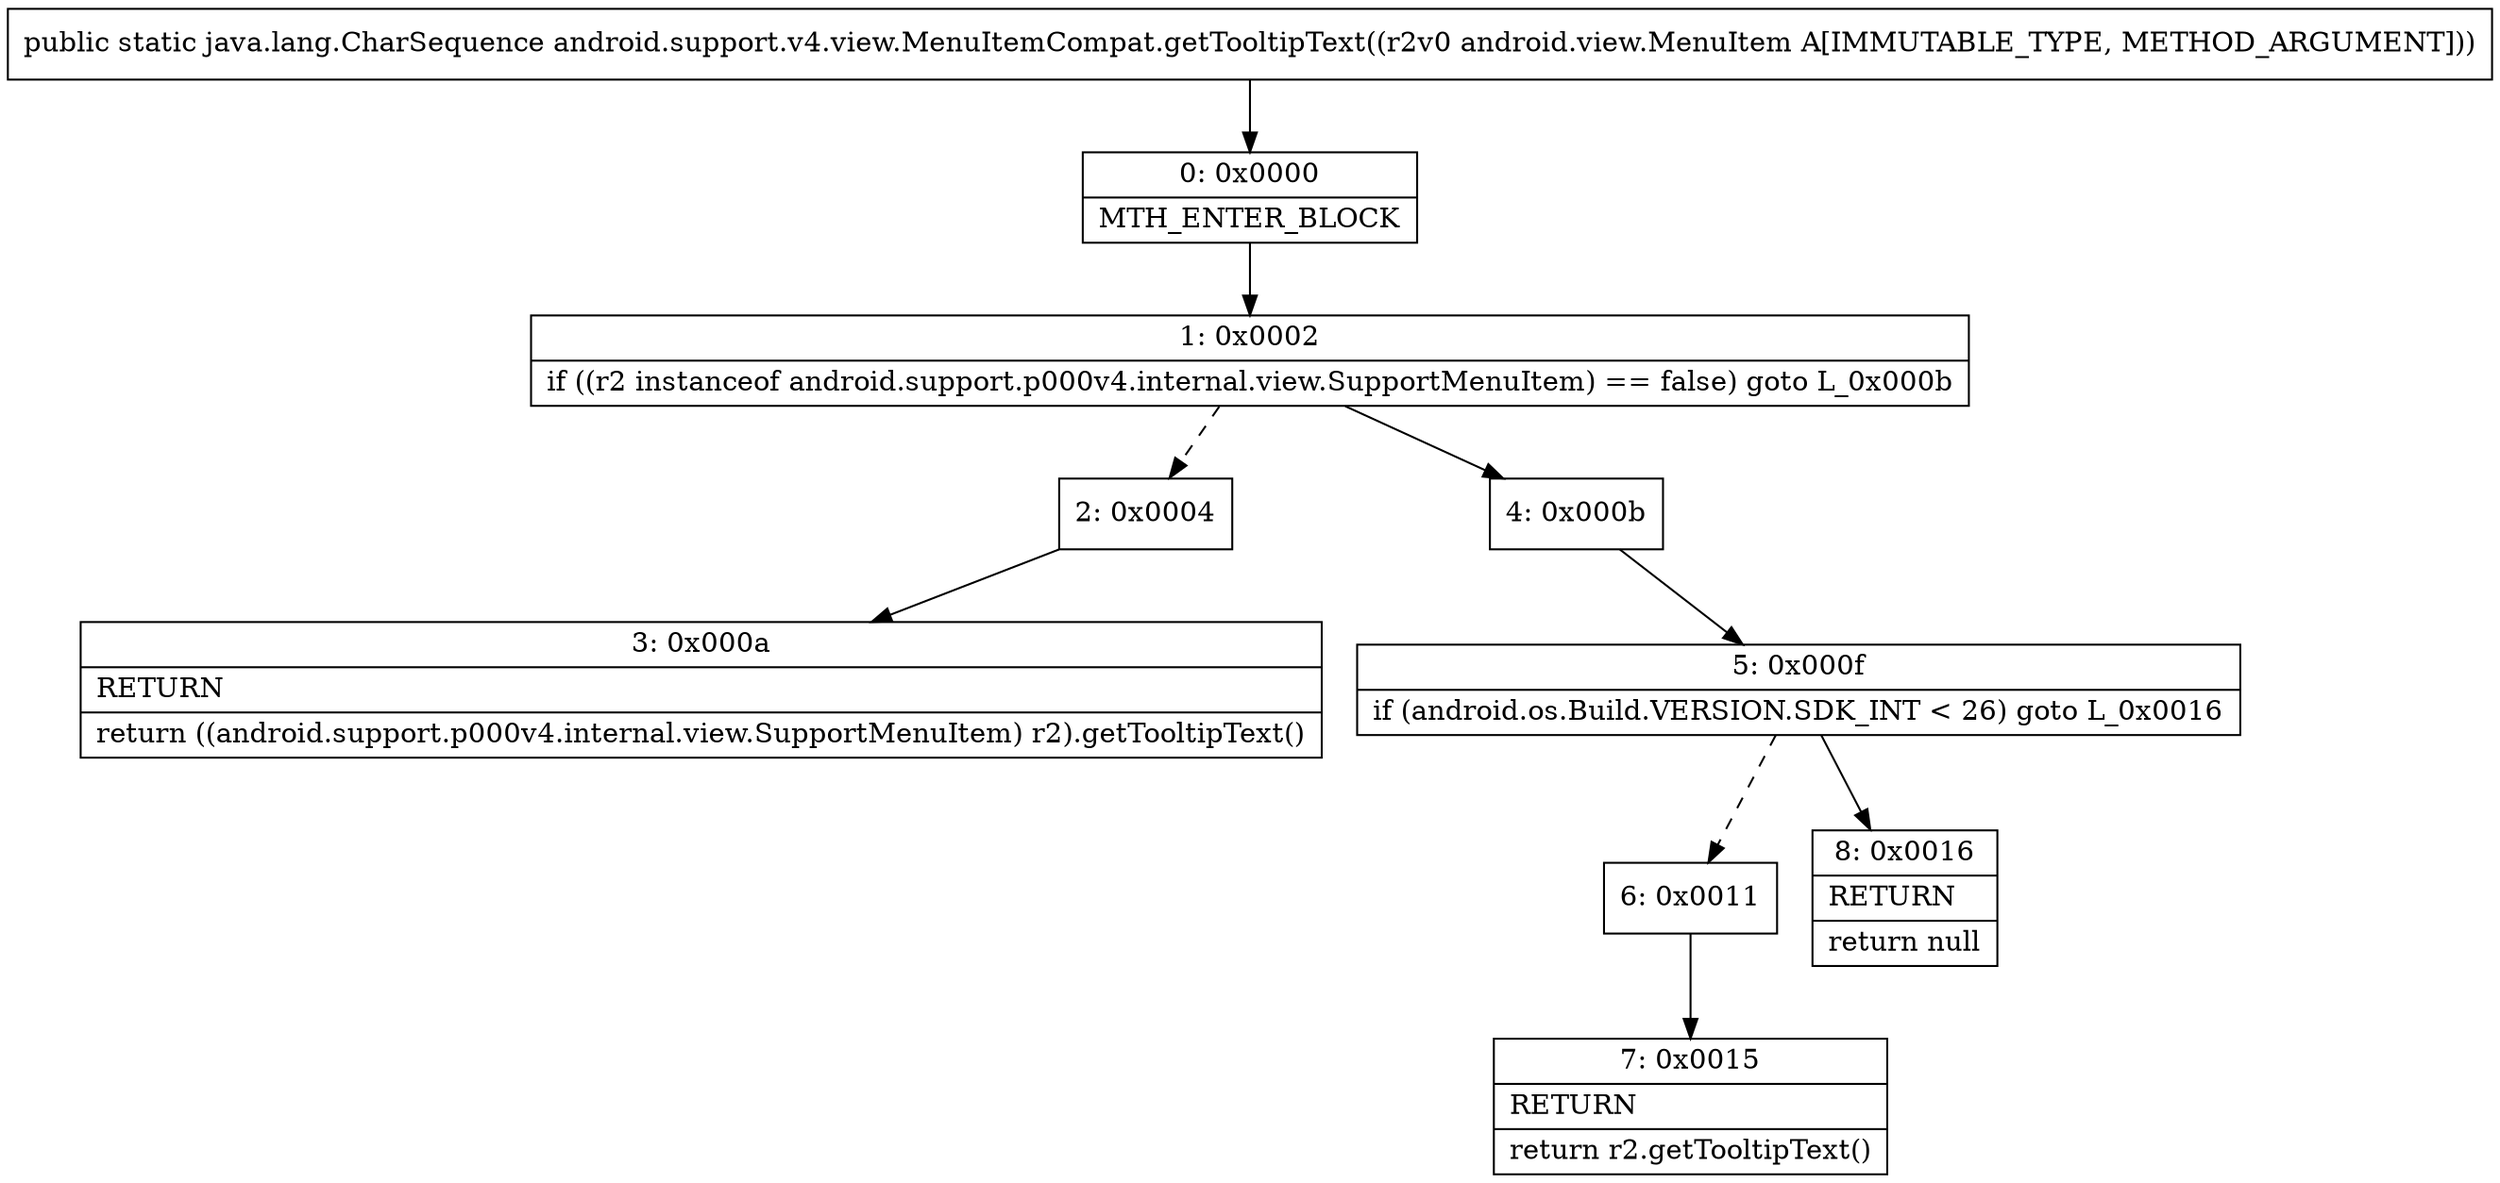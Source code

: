 digraph "CFG forandroid.support.v4.view.MenuItemCompat.getTooltipText(Landroid\/view\/MenuItem;)Ljava\/lang\/CharSequence;" {
Node_0 [shape=record,label="{0\:\ 0x0000|MTH_ENTER_BLOCK\l}"];
Node_1 [shape=record,label="{1\:\ 0x0002|if ((r2 instanceof android.support.p000v4.internal.view.SupportMenuItem) == false) goto L_0x000b\l}"];
Node_2 [shape=record,label="{2\:\ 0x0004}"];
Node_3 [shape=record,label="{3\:\ 0x000a|RETURN\l|return ((android.support.p000v4.internal.view.SupportMenuItem) r2).getTooltipText()\l}"];
Node_4 [shape=record,label="{4\:\ 0x000b}"];
Node_5 [shape=record,label="{5\:\ 0x000f|if (android.os.Build.VERSION.SDK_INT \< 26) goto L_0x0016\l}"];
Node_6 [shape=record,label="{6\:\ 0x0011}"];
Node_7 [shape=record,label="{7\:\ 0x0015|RETURN\l|return r2.getTooltipText()\l}"];
Node_8 [shape=record,label="{8\:\ 0x0016|RETURN\l|return null\l}"];
MethodNode[shape=record,label="{public static java.lang.CharSequence android.support.v4.view.MenuItemCompat.getTooltipText((r2v0 android.view.MenuItem A[IMMUTABLE_TYPE, METHOD_ARGUMENT])) }"];
MethodNode -> Node_0;
Node_0 -> Node_1;
Node_1 -> Node_2[style=dashed];
Node_1 -> Node_4;
Node_2 -> Node_3;
Node_4 -> Node_5;
Node_5 -> Node_6[style=dashed];
Node_5 -> Node_8;
Node_6 -> Node_7;
}

